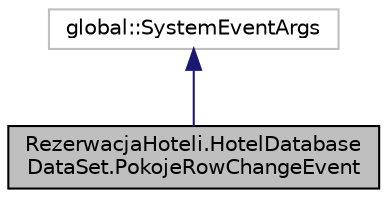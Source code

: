 digraph "RezerwacjaHoteli.HotelDatabaseDataSet.PokojeRowChangeEvent"
{
  edge [fontname="Helvetica",fontsize="10",labelfontname="Helvetica",labelfontsize="10"];
  node [fontname="Helvetica",fontsize="10",shape=record];
  Node2 [label="RezerwacjaHoteli.HotelDatabase\lDataSet.PokojeRowChangeEvent",height=0.2,width=0.4,color="black", fillcolor="grey75", style="filled", fontcolor="black"];
  Node3 -> Node2 [dir="back",color="midnightblue",fontsize="10",style="solid",fontname="Helvetica"];
  Node3 [label="global::SystemEventArgs",height=0.2,width=0.4,color="grey75", fillcolor="white", style="filled"];
}
